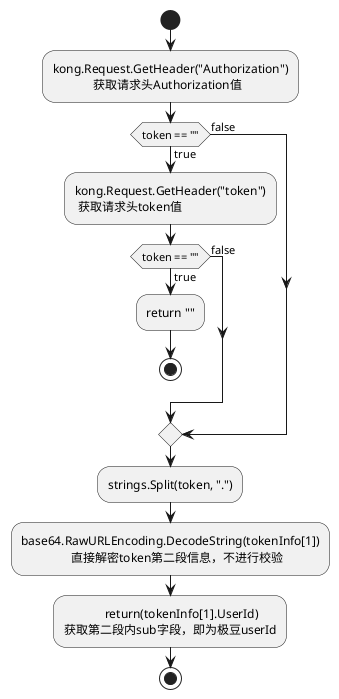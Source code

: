 @startuml
'https://plantuml.com/activity-diagram-beta
'Kong网关灰度插件GetUserIdFromJwt方法活动图

start
:kong.Request.GetHeader("Authorization")\n             获取请求头Authorization值;
if (token == "") then (true)
    :kong.Request.GetHeader("token")\n 获取请求头token值;
    if (token == "") then (true)
        :return "";
        stop
    else (false)
    endif
else (false)
endif
:strings.Split(token, ".");
:base64.RawURLEncoding.DecodeString(tokenInfo[1])\n                直接解密token第二段信息，不进行校验;
:             return(tokenInfo[1].UserId)\n获取第二段内sub字段，即为极豆userId;
stop

@enduml
